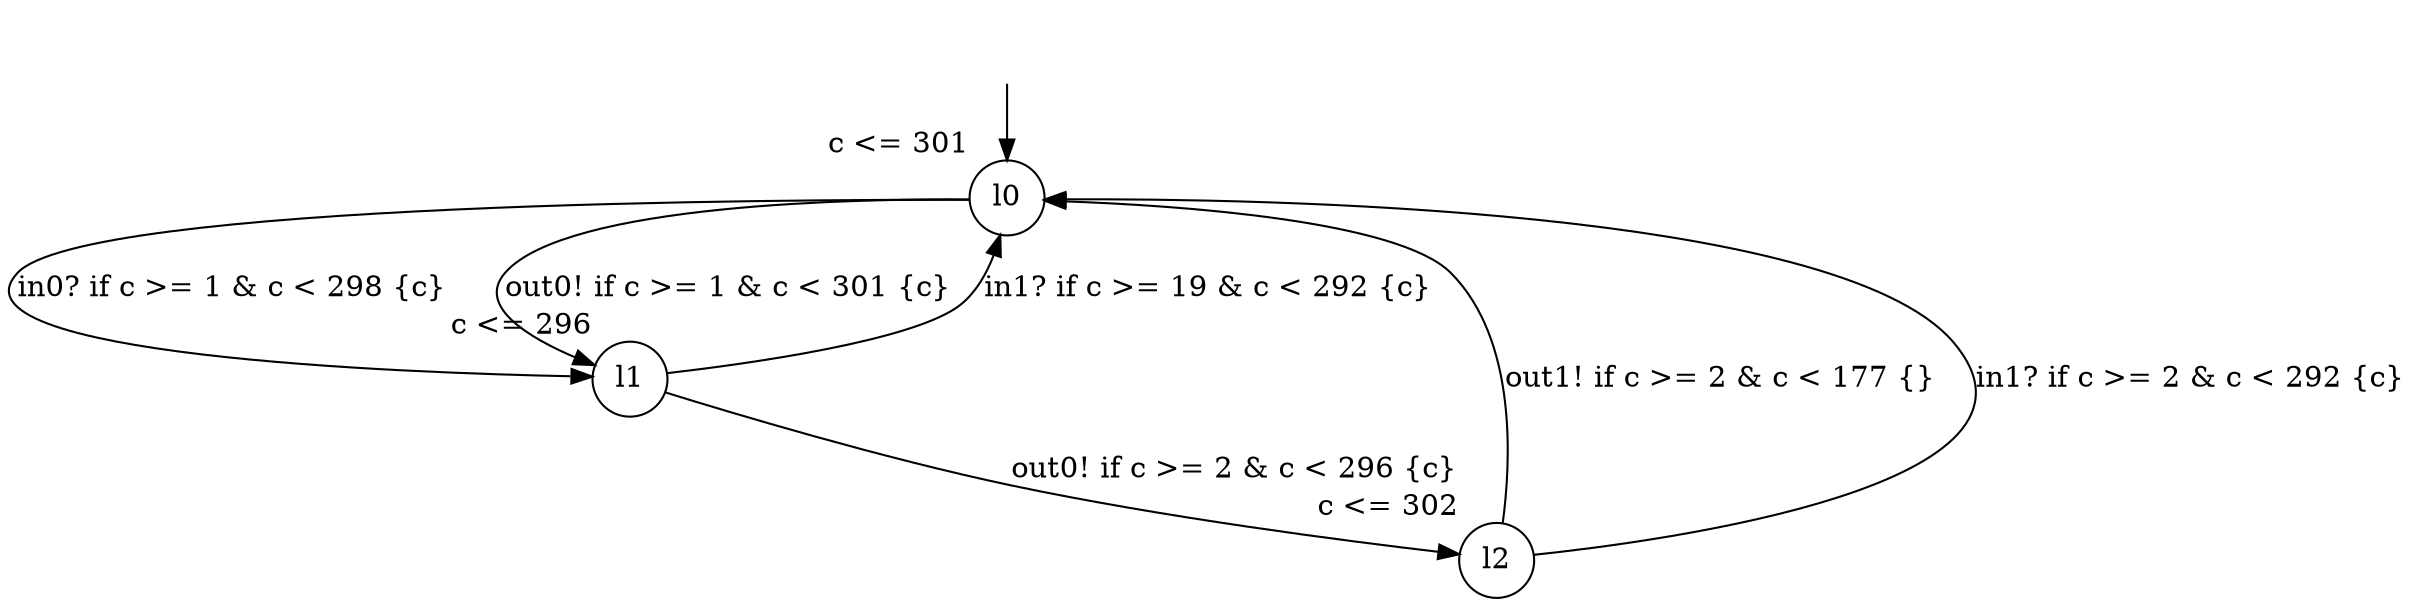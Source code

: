 digraph g {
__start0 [label="" shape="none"];
l0 [shape="circle" margin=0 label="l0", xlabel="c <= 301"];
l1 [shape="circle" margin=0 label="l1", xlabel="c <= 296"];
l2 [shape="circle" margin=0 label="l2", xlabel="c <= 302"];
l0 -> l1 [label="in0? if c >= 1 & c < 298 {c} "];
l0 -> l1 [label="out0! if c >= 1 & c < 301 {c} "];
l1 -> l0 [label="in1? if c >= 19 & c < 292 {c} "];
l1 -> l2 [label="out0! if c >= 2 & c < 296 {c} "];
l2 -> l0 [label="out1! if c >= 2 & c < 177 {} "];
l2 -> l0 [label="in1? if c >= 2 & c < 292 {c} "];
__start0 -> l0;
}

